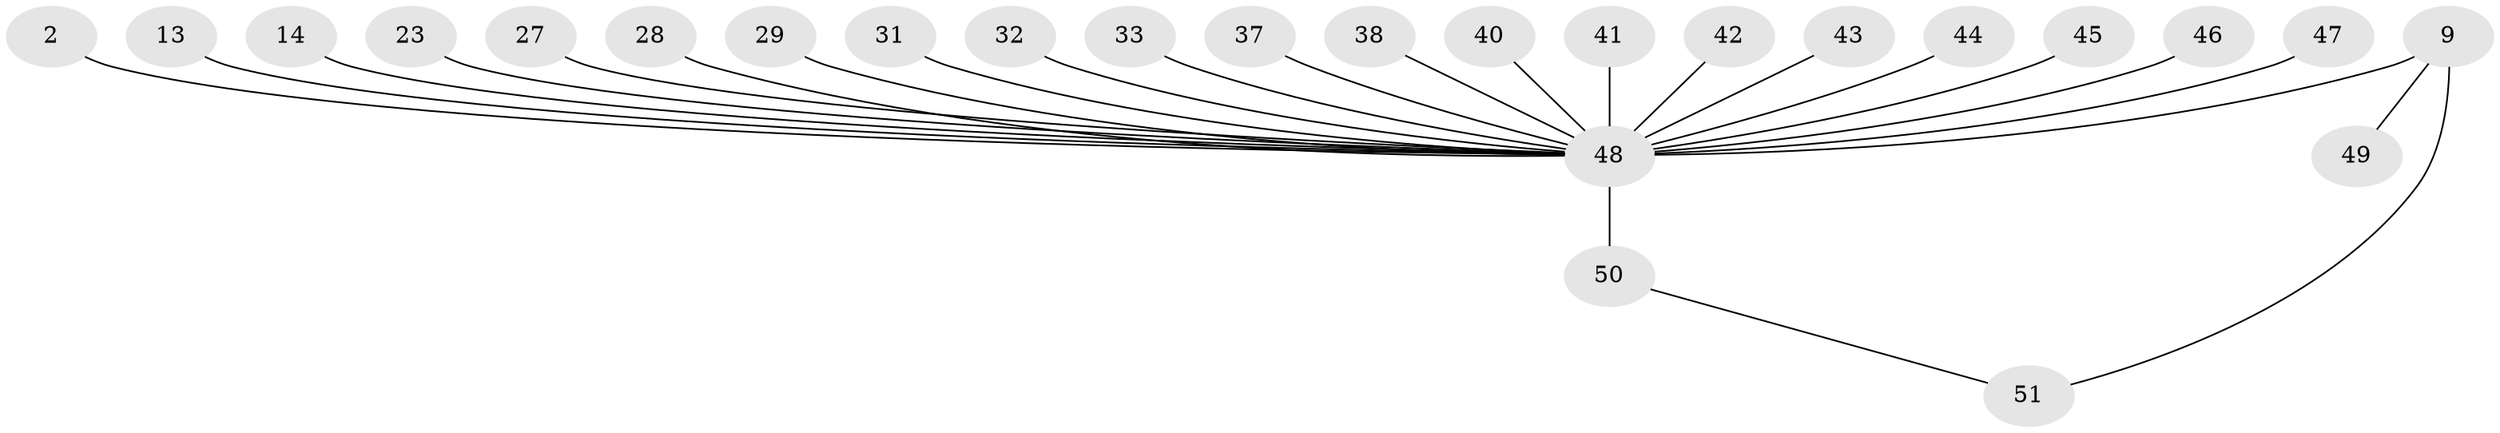 // original degree distribution, {10: 0.0196078431372549, 2: 0.11764705882352941, 5: 0.11764705882352941, 9: 0.0196078431372549, 6: 0.0196078431372549, 3: 0.058823529411764705, 4: 0.058823529411764705, 1: 0.5882352941176471}
// Generated by graph-tools (version 1.1) at 2025/56/03/09/25 04:56:04]
// undirected, 25 vertices, 25 edges
graph export_dot {
graph [start="1"]
  node [color=gray90,style=filled];
  2;
  9 [super="+4"];
  13;
  14;
  23;
  27;
  28 [super="+24"];
  29;
  31;
  32;
  33;
  37;
  38;
  40;
  41;
  42;
  43;
  44 [super="+36"];
  45;
  46;
  47;
  48 [super="+22+7+26+8+16+1+39"];
  49;
  50 [super="+21"];
  51;
  2 -- 48 [weight=2];
  9 -- 49;
  9 -- 51;
  9 -- 48 [weight=7];
  13 -- 48;
  14 -- 48;
  23 -- 48;
  27 -- 48;
  28 -- 48;
  29 -- 48;
  31 -- 48;
  32 -- 48;
  33 -- 48;
  37 -- 48;
  38 -- 48;
  40 -- 48;
  41 -- 48;
  42 -- 48;
  43 -- 48;
  44 -- 48;
  45 -- 48;
  46 -- 48;
  47 -- 48;
  48 -- 50 [weight=2];
  50 -- 51;
}
